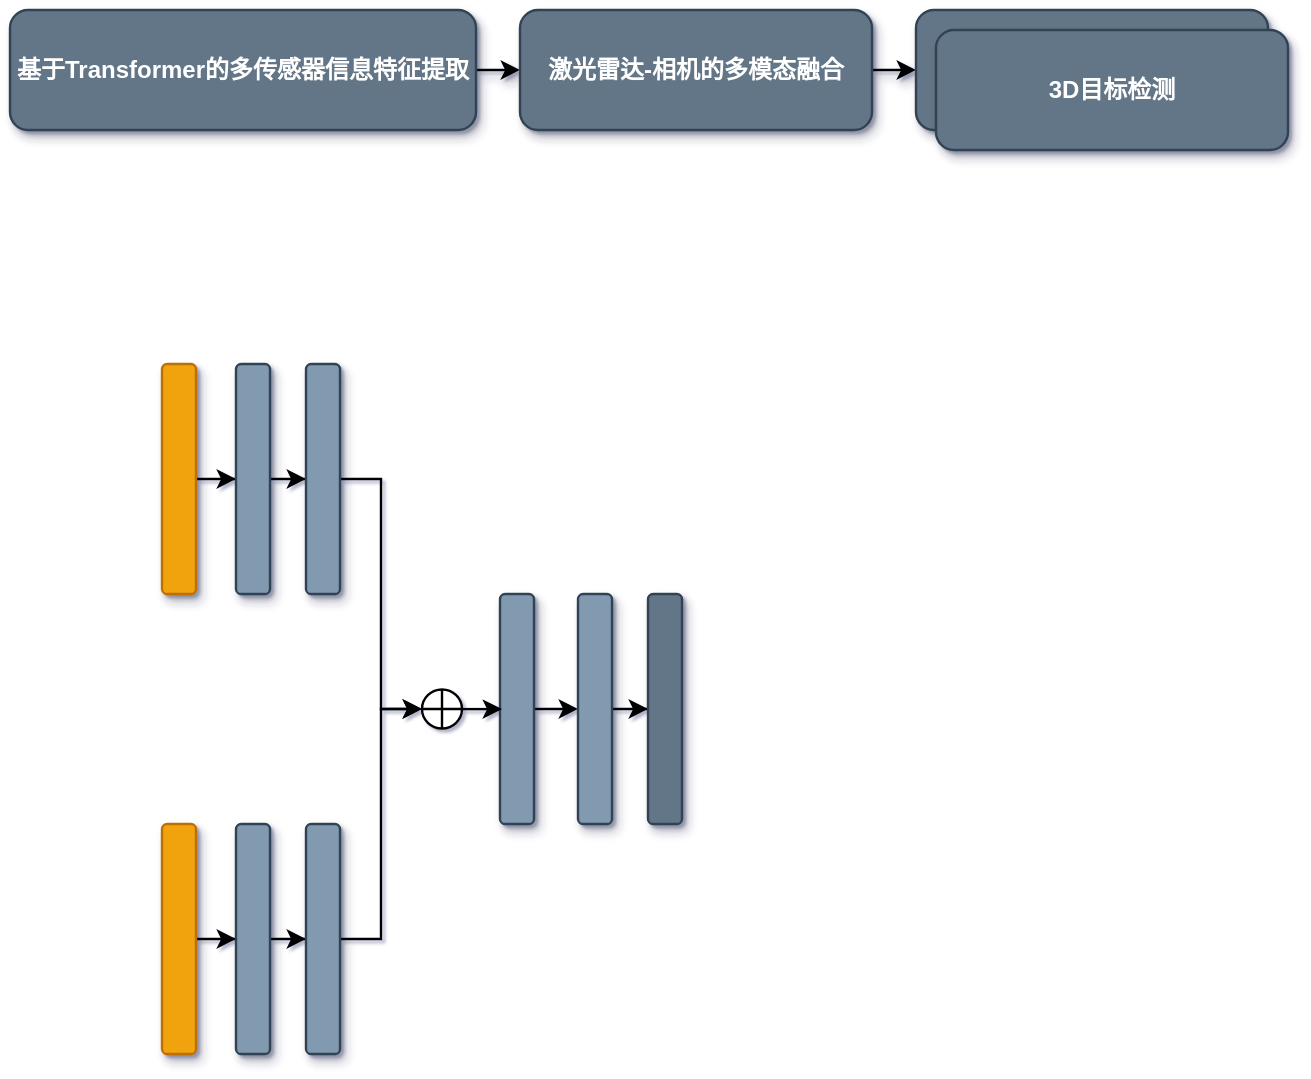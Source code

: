 <mxfile version="21.3.3" type="github">
  <diagram name="逻辑设计" id="QGSWpj-ZTHkV9E8kMbC9">
    <mxGraphModel dx="1185" dy="647" grid="0" gridSize="10" guides="1" tooltips="1" connect="1" arrows="1" fold="1" page="1" pageScale="1" pageWidth="827" pageHeight="1169" math="0" shadow="1">
      <root>
        <mxCell id="0" />
        <mxCell id="1" parent="0" />
        <mxCell id="Pwhv7w9-NoE2swniMT8n-5" style="edgeStyle=orthogonalEdgeStyle;rounded=0;orthogonalLoop=1;jettySize=auto;html=1;entryX=0;entryY=0.5;entryDx=0;entryDy=0;shadow=1;fontStyle=1;strokeWidth=1.2;" parent="1" source="Pwhv7w9-NoE2swniMT8n-1" target="Pwhv7w9-NoE2swniMT8n-2" edge="1">
          <mxGeometry relative="1" as="geometry" />
        </mxCell>
        <mxCell id="Pwhv7w9-NoE2swniMT8n-1" value="&lt;p class=&quot;MsoNormal&quot;&gt;&lt;span&gt;&lt;font face=&quot;等线&quot;&gt;基于&lt;/font&gt;Transformer&lt;font face=&quot;等线&quot;&gt;的多传感器信息特征提取&lt;/font&gt;&lt;/span&gt;&lt;/p&gt;" style="rounded=1;whiteSpace=wrap;html=1;fillColor=#647687;strokeColor=#314354;fontColor=#ffffff;shadow=1;fontStyle=1;strokeWidth=1.2;" parent="1" vertex="1">
          <mxGeometry x="38" y="247" width="233" height="60" as="geometry" />
        </mxCell>
        <mxCell id="Pwhv7w9-NoE2swniMT8n-9" style="edgeStyle=orthogonalEdgeStyle;rounded=0;orthogonalLoop=1;jettySize=auto;html=1;entryX=0;entryY=0.5;entryDx=0;entryDy=0;shadow=1;fontStyle=1;strokeWidth=1.2;" parent="1" source="Pwhv7w9-NoE2swniMT8n-2" target="Pwhv7w9-NoE2swniMT8n-3" edge="1">
          <mxGeometry relative="1" as="geometry" />
        </mxCell>
        <mxCell id="Pwhv7w9-NoE2swniMT8n-2" value="&lt;p class=&quot;MsoNormal&quot;&gt;&lt;font face=&quot;等线&quot;&gt;激光雷达&lt;/font&gt;-&lt;font face=&quot;等线&quot;&gt;相机的多模态融合&lt;/font&gt;&lt;/p&gt;" style="rounded=1;whiteSpace=wrap;html=1;fillColor=#647687;strokeColor=#314354;fontColor=#ffffff;shadow=1;fontStyle=1;strokeWidth=1.2;" parent="1" vertex="1">
          <mxGeometry x="293" y="247" width="176" height="60" as="geometry" />
        </mxCell>
        <mxCell id="Pwhv7w9-NoE2swniMT8n-3" value="&lt;p class=&quot;MsoNormal&quot;&gt;3D&lt;font face=&quot;等线&quot;&gt;目标检测&lt;/font&gt;&lt;/p&gt;" style="rounded=1;whiteSpace=wrap;html=1;fillColor=#647687;strokeColor=#314354;fontColor=#ffffff;shadow=1;fontStyle=1;strokeWidth=1.2;" parent="1" vertex="1">
          <mxGeometry x="491" y="247" width="176" height="60" as="geometry" />
        </mxCell>
        <mxCell id="PiBz2tRTeqXEbvpsj59C-6" style="edgeStyle=orthogonalEdgeStyle;rounded=0;orthogonalLoop=1;jettySize=auto;html=1;entryX=0;entryY=0.5;entryDx=0;entryDy=0;strokeWidth=1.2;" edge="1" parent="1" source="PiBz2tRTeqXEbvpsj59C-1" target="PiBz2tRTeqXEbvpsj59C-4">
          <mxGeometry relative="1" as="geometry" />
        </mxCell>
        <mxCell id="PiBz2tRTeqXEbvpsj59C-1" value="&lt;p class=&quot;MsoNormal&quot;&gt;&lt;br&gt;&lt;/p&gt;" style="rounded=1;whiteSpace=wrap;html=1;fillColor=#f0a30a;strokeColor=#BD7000;fontColor=#000000;shadow=1;fontStyle=1;rotation=-180;strokeWidth=1.2;" vertex="1" parent="1">
          <mxGeometry x="114" y="424" width="17" height="115" as="geometry" />
        </mxCell>
        <mxCell id="PiBz2tRTeqXEbvpsj59C-2" value="&lt;p class=&quot;MsoNormal&quot;&gt;3D&lt;font face=&quot;等线&quot;&gt;目标检测&lt;/font&gt;&lt;/p&gt;" style="rounded=1;whiteSpace=wrap;html=1;fillColor=#647687;strokeColor=#314354;fontColor=#ffffff;shadow=1;fontStyle=1;strokeWidth=1.2;" vertex="1" parent="1">
          <mxGeometry x="501" y="257" width="176" height="60" as="geometry" />
        </mxCell>
        <mxCell id="PiBz2tRTeqXEbvpsj59C-8" style="edgeStyle=orthogonalEdgeStyle;rounded=0;orthogonalLoop=1;jettySize=auto;html=1;entryX=0;entryY=0.5;entryDx=0;entryDy=0;strokeWidth=1.2;" edge="1" parent="1" source="PiBz2tRTeqXEbvpsj59C-4" target="PiBz2tRTeqXEbvpsj59C-7">
          <mxGeometry relative="1" as="geometry" />
        </mxCell>
        <mxCell id="PiBz2tRTeqXEbvpsj59C-4" value="&lt;p class=&quot;MsoNormal&quot;&gt;&lt;br&gt;&lt;/p&gt;" style="rounded=1;whiteSpace=wrap;html=1;fillColor=#829AB0;strokeColor=#314354;fontColor=#ffffff;shadow=1;fontStyle=1;strokeWidth=1.2;" vertex="1" parent="1">
          <mxGeometry x="151" y="424" width="17" height="115" as="geometry" />
        </mxCell>
        <mxCell id="PiBz2tRTeqXEbvpsj59C-17" style="edgeStyle=orthogonalEdgeStyle;rounded=0;orthogonalLoop=1;jettySize=auto;html=1;entryX=0;entryY=0.5;entryDx=0;entryDy=0;strokeWidth=1.2;" edge="1" parent="1" source="PiBz2tRTeqXEbvpsj59C-7" target="PiBz2tRTeqXEbvpsj59C-16">
          <mxGeometry relative="1" as="geometry" />
        </mxCell>
        <mxCell id="PiBz2tRTeqXEbvpsj59C-7" value="&lt;p class=&quot;MsoNormal&quot;&gt;&lt;br&gt;&lt;/p&gt;" style="rounded=1;whiteSpace=wrap;html=1;fillColor=#829AB0;strokeColor=#314354;fontColor=#ffffff;shadow=1;fontStyle=1;strokeWidth=1.2;" vertex="1" parent="1">
          <mxGeometry x="186" y="424" width="17" height="115" as="geometry" />
        </mxCell>
        <mxCell id="PiBz2tRTeqXEbvpsj59C-21" style="edgeStyle=orthogonalEdgeStyle;rounded=0;orthogonalLoop=1;jettySize=auto;html=1;entryX=0;entryY=0.5;entryDx=0;entryDy=0;strokeWidth=1.2;" edge="1" parent="1" source="PiBz2tRTeqXEbvpsj59C-9" target="PiBz2tRTeqXEbvpsj59C-20">
          <mxGeometry relative="1" as="geometry" />
        </mxCell>
        <mxCell id="PiBz2tRTeqXEbvpsj59C-9" value="&lt;p class=&quot;MsoNormal&quot;&gt;&lt;br&gt;&lt;/p&gt;" style="rounded=1;whiteSpace=wrap;html=1;fillColor=#829AB0;strokeColor=#314354;fontColor=#ffffff;shadow=1;fontStyle=1;strokeWidth=1.2;" vertex="1" parent="1">
          <mxGeometry x="283" y="539" width="17" height="115" as="geometry" />
        </mxCell>
        <mxCell id="PiBz2tRTeqXEbvpsj59C-10" style="edgeStyle=orthogonalEdgeStyle;rounded=0;orthogonalLoop=1;jettySize=auto;html=1;entryX=0;entryY=0.5;entryDx=0;entryDy=0;strokeWidth=1.2;" edge="1" parent="1" source="PiBz2tRTeqXEbvpsj59C-11" target="PiBz2tRTeqXEbvpsj59C-13">
          <mxGeometry relative="1" as="geometry" />
        </mxCell>
        <mxCell id="PiBz2tRTeqXEbvpsj59C-11" value="&lt;p class=&quot;MsoNormal&quot;&gt;&lt;br&gt;&lt;/p&gt;" style="rounded=1;whiteSpace=wrap;html=1;fillColor=#f0a30a;strokeColor=#BD7000;fontColor=#000000;shadow=1;fontStyle=1;rotation=-180;strokeWidth=1.2;" vertex="1" parent="1">
          <mxGeometry x="114" y="654" width="17" height="115" as="geometry" />
        </mxCell>
        <mxCell id="PiBz2tRTeqXEbvpsj59C-12" style="edgeStyle=orthogonalEdgeStyle;rounded=0;orthogonalLoop=1;jettySize=auto;html=1;entryX=0;entryY=0.5;entryDx=0;entryDy=0;strokeWidth=1.2;" edge="1" parent="1" source="PiBz2tRTeqXEbvpsj59C-13" target="PiBz2tRTeqXEbvpsj59C-14">
          <mxGeometry relative="1" as="geometry" />
        </mxCell>
        <mxCell id="PiBz2tRTeqXEbvpsj59C-13" value="&lt;p class=&quot;MsoNormal&quot;&gt;&lt;br&gt;&lt;/p&gt;" style="rounded=1;whiteSpace=wrap;html=1;fillColor=#829AB0;strokeColor=#314354;fontColor=#ffffff;shadow=1;fontStyle=1;strokeWidth=1.2;" vertex="1" parent="1">
          <mxGeometry x="151" y="654" width="17" height="115" as="geometry" />
        </mxCell>
        <mxCell id="PiBz2tRTeqXEbvpsj59C-18" style="edgeStyle=orthogonalEdgeStyle;rounded=0;orthogonalLoop=1;jettySize=auto;html=1;entryX=0;entryY=0.5;entryDx=0;entryDy=0;strokeWidth=1.2;" edge="1" parent="1" source="PiBz2tRTeqXEbvpsj59C-14" target="PiBz2tRTeqXEbvpsj59C-16">
          <mxGeometry relative="1" as="geometry" />
        </mxCell>
        <mxCell id="PiBz2tRTeqXEbvpsj59C-14" value="&lt;p class=&quot;MsoNormal&quot;&gt;&lt;br&gt;&lt;/p&gt;" style="rounded=1;whiteSpace=wrap;html=1;fillColor=#829AB0;strokeColor=#314354;fontColor=#ffffff;shadow=1;fontStyle=1;strokeWidth=1.2;" vertex="1" parent="1">
          <mxGeometry x="186" y="654" width="17" height="115" as="geometry" />
        </mxCell>
        <mxCell id="PiBz2tRTeqXEbvpsj59C-19" style="edgeStyle=orthogonalEdgeStyle;rounded=0;orthogonalLoop=1;jettySize=auto;html=1;strokeWidth=1.2;" edge="1" parent="1" source="PiBz2tRTeqXEbvpsj59C-16" target="PiBz2tRTeqXEbvpsj59C-9">
          <mxGeometry relative="1" as="geometry" />
        </mxCell>
        <mxCell id="PiBz2tRTeqXEbvpsj59C-16" value="" style="shape=orEllipse;perimeter=ellipsePerimeter;whiteSpace=wrap;html=1;backgroundOutline=1;strokeWidth=1.2;" vertex="1" parent="1">
          <mxGeometry x="244" y="586.75" width="20" height="19.5" as="geometry" />
        </mxCell>
        <mxCell id="PiBz2tRTeqXEbvpsj59C-23" style="edgeStyle=orthogonalEdgeStyle;rounded=0;orthogonalLoop=1;jettySize=auto;html=1;entryX=0;entryY=0.5;entryDx=0;entryDy=0;strokeWidth=1.2;" edge="1" parent="1" source="PiBz2tRTeqXEbvpsj59C-20" target="PiBz2tRTeqXEbvpsj59C-22">
          <mxGeometry relative="1" as="geometry" />
        </mxCell>
        <mxCell id="PiBz2tRTeqXEbvpsj59C-20" value="&lt;p class=&quot;MsoNormal&quot;&gt;&lt;br&gt;&lt;/p&gt;" style="rounded=1;whiteSpace=wrap;html=1;fillColor=#829AB0;strokeColor=#314354;fontColor=#ffffff;shadow=1;fontStyle=1;strokeWidth=1.2;" vertex="1" parent="1">
          <mxGeometry x="322" y="539" width="17" height="115" as="geometry" />
        </mxCell>
        <mxCell id="PiBz2tRTeqXEbvpsj59C-22" value="&lt;p class=&quot;MsoNormal&quot;&gt;&lt;br&gt;&lt;/p&gt;" style="rounded=1;whiteSpace=wrap;html=1;fillColor=#647687;strokeColor=#314354;fontColor=#ffffff;shadow=1;fontStyle=1;strokeWidth=1.2;" vertex="1" parent="1">
          <mxGeometry x="357" y="539" width="17" height="115" as="geometry" />
        </mxCell>
      </root>
    </mxGraphModel>
  </diagram>
</mxfile>
